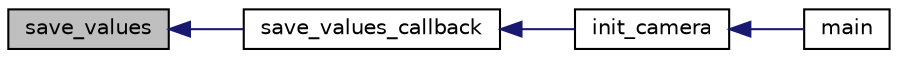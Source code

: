 digraph "save_values"
{
  edge [fontname="Helvetica",fontsize="10",labelfontname="Helvetica",labelfontsize="10"];
  node [fontname="Helvetica",fontsize="10",shape=record];
  rankdir="LR";
  Node138 [label="save_values",height=0.2,width=0.4,color="black", fillcolor="grey75", style="filled", fontcolor="black"];
  Node138 -> Node139 [dir="back",color="midnightblue",fontsize="10",style="solid",fontname="Helvetica"];
  Node139 [label="save_values_callback",height=0.2,width=0.4,color="black", fillcolor="white", style="filled",URL="$_camera_8cpp.html#aabebee56828a125f6f29e736041af6bc"];
  Node139 -> Node140 [dir="back",color="midnightblue",fontsize="10",style="solid",fontname="Helvetica"];
  Node140 [label="init_camera",height=0.2,width=0.4,color="black", fillcolor="white", style="filled",URL="$_camera_8hpp.html#a0a1f7ec3c64eb8634f2f2a80e46405ee"];
  Node140 -> Node141 [dir="back",color="midnightblue",fontsize="10",style="solid",fontname="Helvetica"];
  Node141 [label="main",height=0.2,width=0.4,color="black", fillcolor="white", style="filled",URL="$main_8cpp.html#a0ddf1224851353fc92bfbff6f499fa97"];
}

